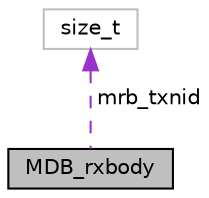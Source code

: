 digraph "MDB_rxbody"
{
  edge [fontname="Helvetica",fontsize="10",labelfontname="Helvetica",labelfontsize="10"];
  node [fontname="Helvetica",fontsize="10",shape=record];
  Node1 [label="MDB_rxbody",height=0.2,width=0.4,color="black", fillcolor="grey75", style="filled", fontcolor="black"];
  Node2 -> Node1 [dir="back",color="darkorchid3",fontsize="10",style="dashed",label=" mrb_txnid" ,fontname="Helvetica"];
  Node2 [label="size_t",height=0.2,width=0.4,color="grey75", fillcolor="white", style="filled"];
}
